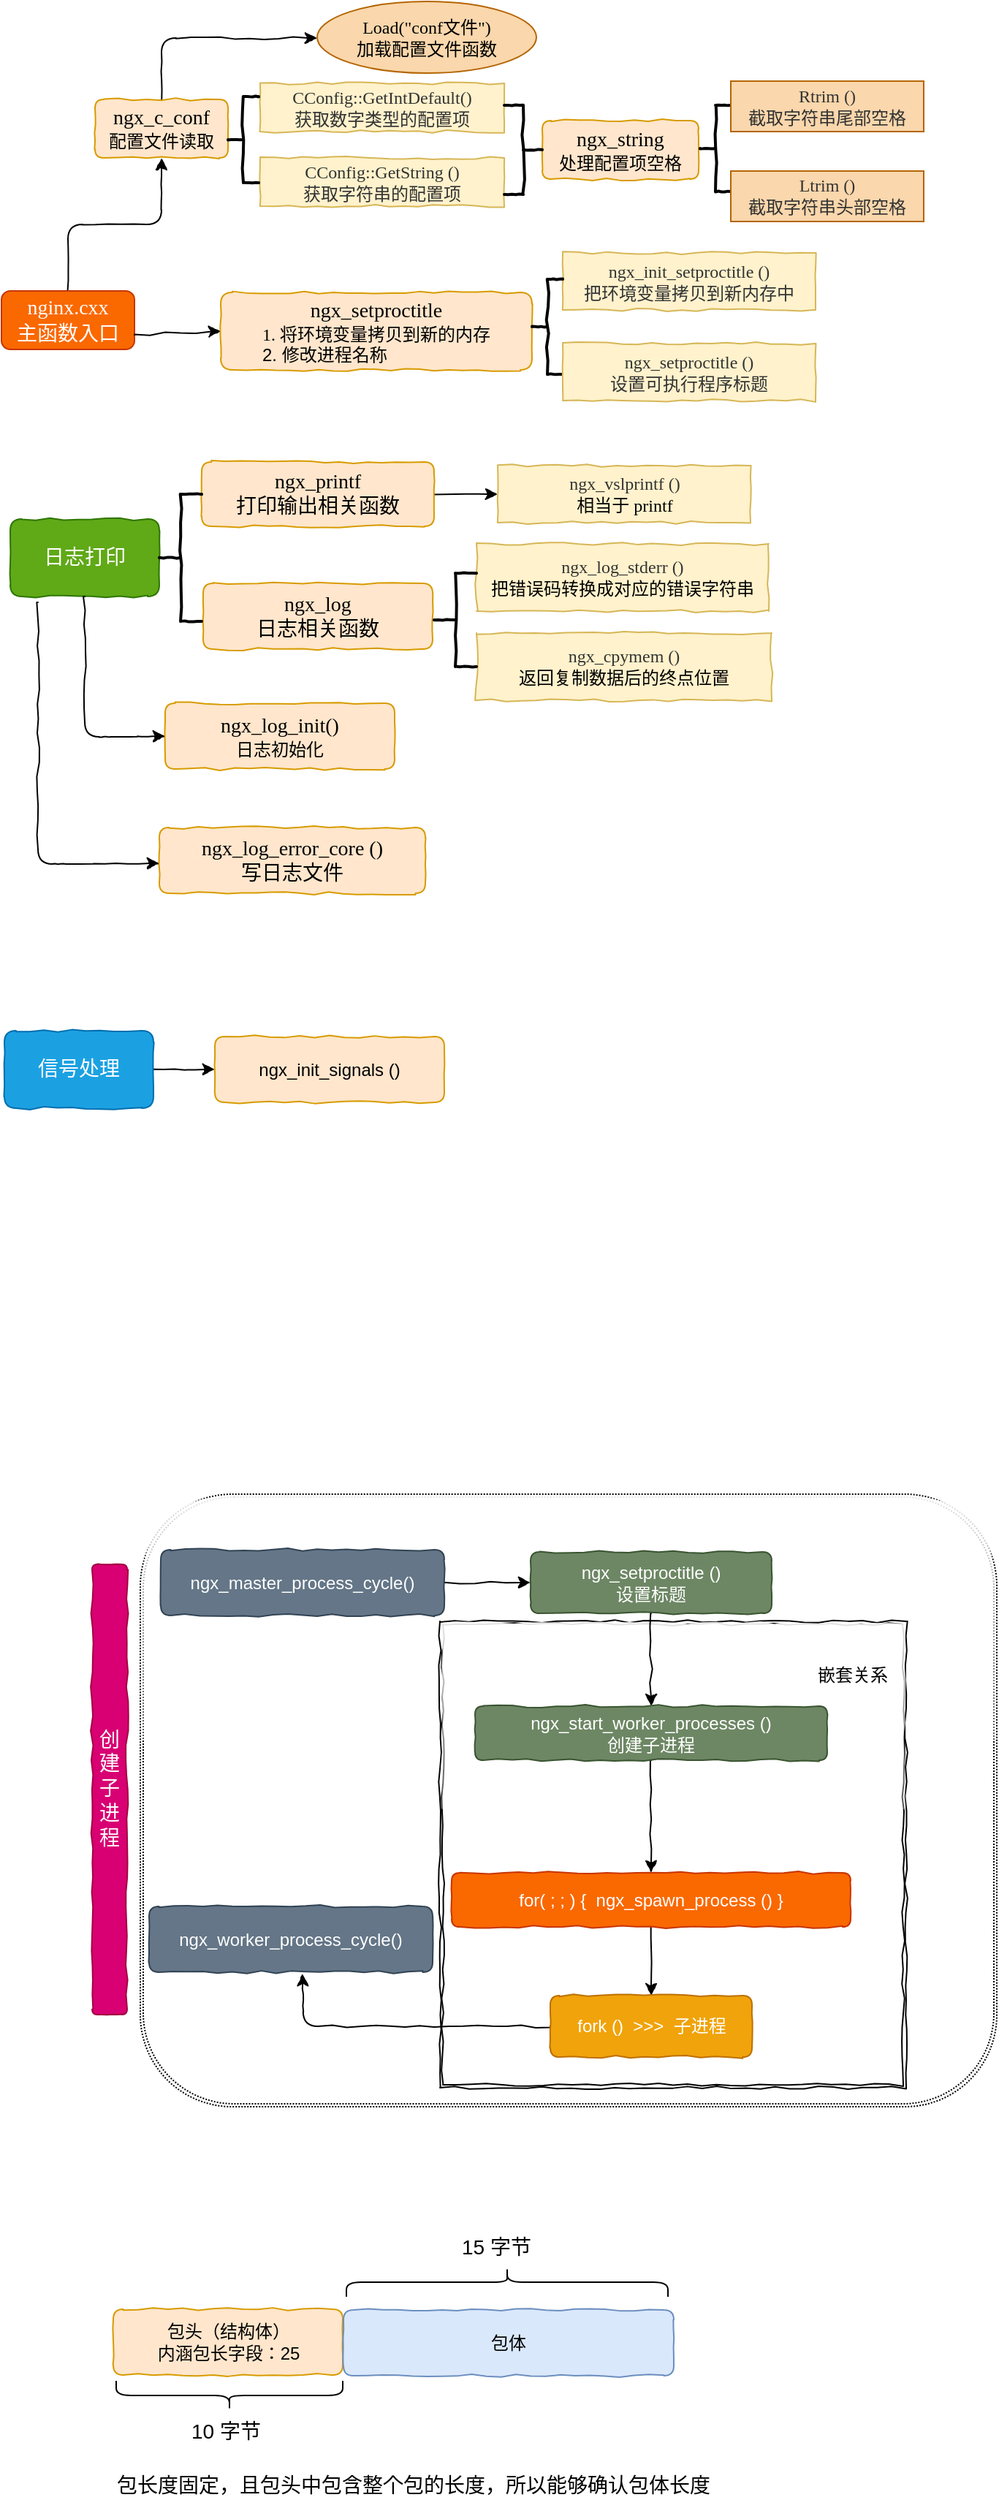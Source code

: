 <mxfile version="12.1.7" type="device" pages="2"><diagram id="8MmUR51JUlRdrf5Onww2" name="第 1 页"><mxGraphModel dx="1010" dy="588" grid="0" gridSize="10" guides="1" tooltips="1" connect="1" arrows="1" fold="1" page="0" pageScale="1" pageWidth="827" pageHeight="1169" math="0" shadow="0"><root><mxCell id="0"/><mxCell id="1" parent="0"/><mxCell id="L-kWAFICl8sphQUg-DAO-64" value="" style="shape=ext;double=1;rounded=1;whiteSpace=wrap;html=1;shadow=0;glass=1;sketch=0;dashed=1;dashPattern=1 1;" parent="1" vertex="1"><mxGeometry x="404" y="1070" width="586" height="419" as="geometry"/></mxCell><mxCell id="L-kWAFICl8sphQUg-DAO-62" value="" style="shape=ext;double=1;whiteSpace=wrap;html=1;aspect=fixed;sketch=0;glass=1;strokeWidth=1;comic=1;" parent="1" vertex="1"><mxGeometry x="609" y="1157" width="319" height="319" as="geometry"/></mxCell><mxCell id="L-kWAFICl8sphQUg-DAO-3" value="" style="edgeStyle=orthogonalEdgeStyle;rounded=1;orthogonalLoop=1;jettySize=auto;html=1;comic=1;" parent="1" source="L-kWAFICl8sphQUg-DAO-1" target="L-kWAFICl8sphQUg-DAO-2" edge="1"><mxGeometry relative="1" as="geometry"/></mxCell><mxCell id="L-kWAFICl8sphQUg-DAO-1" value="&lt;font style=&quot;font-size: 14px&quot;&gt;&lt;font face=&quot;Comic Sans MS&quot;&gt;nginx.cxx&lt;br&gt;主函数入口&lt;/font&gt;&lt;br&gt;&lt;/font&gt;" style="rounded=1;whiteSpace=wrap;html=1;fillColor=#fa6800;strokeColor=#C73500;fontColor=#ffffff;" parent="1" vertex="1"><mxGeometry x="309" y="247" width="91" height="40" as="geometry"/></mxCell><mxCell id="L-kWAFICl8sphQUg-DAO-5" value="" style="edgeStyle=orthogonalEdgeStyle;orthogonalLoop=1;jettySize=auto;html=1;comic=1;rounded=1;" parent="1" source="L-kWAFICl8sphQUg-DAO-2" target="L-kWAFICl8sphQUg-DAO-4" edge="1"><mxGeometry relative="1" as="geometry"><Array as="points"><mxPoint x="418" y="74"/></Array></mxGeometry></mxCell><mxCell id="L-kWAFICl8sphQUg-DAO-2" value="&lt;font&gt;&lt;font face=&quot;Comic Sans MS&quot;&gt;&lt;span style=&quot;font-size: 14px&quot;&gt;ngx_c_conf&lt;br&gt;&lt;/span&gt;配置文件读取&lt;/font&gt;&lt;br&gt;&lt;/font&gt;" style="rounded=1;whiteSpace=wrap;html=1;fillColor=#ffe6cc;strokeColor=#d79b00;comic=1;" parent="1" vertex="1"><mxGeometry x="373" y="116" width="91" height="40" as="geometry"/></mxCell><mxCell id="L-kWAFICl8sphQUg-DAO-4" value="&lt;font style=&quot;font-size: 12px&quot; face=&quot;Comic Sans MS&quot;&gt;Load(&quot;conf文件&quot;)&lt;br&gt;加载配置文件函数&lt;/font&gt;" style="ellipse;whiteSpace=wrap;html=1;fillColor=#fad7ac;strokeColor=#b46504;comic=1;" parent="1" vertex="1"><mxGeometry x="525" y="49" width="150" height="49" as="geometry"/></mxCell><mxCell id="L-kWAFICl8sphQUg-DAO-8" value="&lt;span style=&quot;color: rgb(51 , 51 , 51)&quot;&gt;&lt;font face=&quot;Comic Sans MS&quot;&gt;CConfig::GetIntDefault()&lt;br&gt;获取数字类型的配置项&lt;/font&gt;&lt;br&gt;&lt;/span&gt;" style="rounded=0;whiteSpace=wrap;html=1;fillColor=#fff2cc;strokeColor=#d6b656;comic=1;" parent="1" vertex="1"><mxGeometry x="486" y="105" width="167" height="33" as="geometry"/></mxCell><mxCell id="L-kWAFICl8sphQUg-DAO-10" value="&lt;span style=&quot;color: rgb(51 , 51 , 51)&quot;&gt;&lt;font face=&quot;Comic Sans MS&quot;&gt;CConfig::GetString ()&lt;br&gt;获取字符串的配置项&lt;/font&gt;&lt;br&gt;&lt;/span&gt;" style="rounded=0;whiteSpace=wrap;html=1;fillColor=#fff2cc;strokeColor=#d6b656;comic=1;" parent="1" vertex="1"><mxGeometry x="486" y="156" width="167" height="33" as="geometry"/></mxCell><mxCell id="L-kWAFICl8sphQUg-DAO-12" value="" style="strokeWidth=2;html=1;shape=mxgraph.flowchart.annotation_2;align=left;labelPosition=right;pointerEvents=1;comic=1;" parent="1" vertex="1"><mxGeometry x="464" y="114" width="21" height="59" as="geometry"/></mxCell><mxCell id="L-kWAFICl8sphQUg-DAO-15" value="&lt;font&gt;&lt;font face=&quot;Comic Sans MS&quot;&gt;&lt;span style=&quot;font-size: 14px&quot;&gt;ngx_string&lt;br&gt;&lt;/span&gt;处理配置项空格&lt;/font&gt;&lt;br&gt;&lt;/font&gt;" style="rounded=1;whiteSpace=wrap;html=1;fillColor=#ffe6cc;strokeColor=#d79b00;comic=1;" parent="1" vertex="1"><mxGeometry x="679" y="130.5" width="107" height="40" as="geometry"/></mxCell><mxCell id="L-kWAFICl8sphQUg-DAO-16" value="" style="strokeWidth=2;html=1;shape=mxgraph.flowchart.annotation_2;align=left;labelPosition=right;pointerEvents=1;rotation=-180;comic=1;" parent="1" vertex="1"><mxGeometry x="653" y="120" width="26" height="61" as="geometry"/></mxCell><mxCell id="L-kWAFICl8sphQUg-DAO-17" value="" style="strokeWidth=2;html=1;shape=mxgraph.flowchart.annotation_2;align=left;labelPosition=right;pointerEvents=1;comic=1;" parent="1" vertex="1"><mxGeometry x="787" y="120" width="21" height="59" as="geometry"/></mxCell><mxCell id="L-kWAFICl8sphQUg-DAO-19" value="&lt;font face=&quot;Comic Sans MS&quot;&gt;&lt;font color=&quot;#333333&quot;&gt;Rtrim ()&lt;/font&gt;&lt;br&gt;&lt;font color=&quot;#333333&quot;&gt;截取字符串尾部空格&lt;/font&gt;&lt;/font&gt;" style="rounded=0;whiteSpace=wrap;html=1;fillColor=#fad7ac;strokeColor=#b46504;" parent="1" vertex="1"><mxGeometry x="808" y="103.5" width="132" height="34.5" as="geometry"/></mxCell><mxCell id="L-kWAFICl8sphQUg-DAO-20" value="&lt;font face=&quot;Comic Sans MS&quot;&gt;&lt;font color=&quot;#333333&quot;&gt;Ltrim ()&lt;/font&gt;&lt;br&gt;&lt;font color=&quot;#333333&quot;&gt;截取字符串头部空格&lt;/font&gt;&lt;/font&gt;" style="rounded=0;whiteSpace=wrap;html=1;fillColor=#fad7ac;strokeColor=#b46504;" parent="1" vertex="1"><mxGeometry x="808" y="165" width="132" height="34.5" as="geometry"/></mxCell><mxCell id="L-kWAFICl8sphQUg-DAO-21" value="&lt;div&gt;&lt;span style=&quot;font-size: 14px ; font-family: &amp;#34;comic sans ms&amp;#34;&quot;&gt;ngx_setproctitle&lt;/span&gt;&lt;/div&gt;&lt;font&gt;&lt;div style=&quot;text-align: left&quot;&gt;&lt;span style=&quot;font-family: &amp;#34;comic sans ms&amp;#34;&quot;&gt;1. 将环境变量拷贝到新的内存&lt;/span&gt;&lt;/div&gt;&lt;div style=&quot;text-align: left&quot;&gt;&lt;span&gt;2. 修改进程名称&lt;/span&gt;&lt;/div&gt;&lt;/font&gt;" style="rounded=1;whiteSpace=wrap;html=1;fillColor=#ffe6cc;strokeColor=#d79b00;comic=1;" parent="1" vertex="1"><mxGeometry x="459" y="248" width="213" height="53" as="geometry"/></mxCell><mxCell id="L-kWAFICl8sphQUg-DAO-23" value="" style="endArrow=classic;html=1;comic=1;entryX=0;entryY=0.5;entryDx=0;entryDy=0;exitX=1;exitY=0.75;exitDx=0;exitDy=0;" parent="1" source="L-kWAFICl8sphQUg-DAO-1" target="L-kWAFICl8sphQUg-DAO-21" edge="1"><mxGeometry width="50" height="50" relative="1" as="geometry"><mxPoint x="407" y="261" as="sourcePoint"/><mxPoint x="451" y="204" as="targetPoint"/></mxGeometry></mxCell><mxCell id="L-kWAFICl8sphQUg-DAO-24" value="&lt;font face=&quot;Comic Sans MS&quot;&gt;&lt;font color=&quot;#333333&quot;&gt;ngx_init_setproctitle ()&lt;/font&gt;&lt;br&gt;&lt;font color=&quot;#333333&quot;&gt;把环境变量拷贝到新内存中&lt;/font&gt;&lt;br&gt;&lt;/font&gt;" style="rounded=0;whiteSpace=wrap;html=1;fillColor=#fff2cc;strokeColor=#d6b656;comic=1;" parent="1" vertex="1"><mxGeometry x="693" y="221" width="173" height="39" as="geometry"/></mxCell><mxCell id="L-kWAFICl8sphQUg-DAO-27" value="" style="strokeWidth=2;html=1;shape=mxgraph.flowchart.annotation_2;align=left;labelPosition=right;pointerEvents=1;comic=1;" parent="1" vertex="1"><mxGeometry x="672" y="239" width="21" height="65" as="geometry"/></mxCell><mxCell id="L-kWAFICl8sphQUg-DAO-28" value="&lt;font face=&quot;Comic Sans MS&quot;&gt;&lt;font color=&quot;#333333&quot;&gt;ngx_setproctitle ()&lt;/font&gt;&lt;br&gt;&lt;font color=&quot;#333333&quot;&gt;设置可执行程序标题&lt;/font&gt;&lt;br&gt;&lt;/font&gt;" style="rounded=0;whiteSpace=wrap;html=1;fillColor=#fff2cc;strokeColor=#d6b656;comic=1;" parent="1" vertex="1"><mxGeometry x="693" y="283" width="173" height="39" as="geometry"/></mxCell><mxCell id="L-kWAFICl8sphQUg-DAO-29" value="&lt;div&gt;&lt;font face=&quot;comic sans ms&quot;&gt;&lt;span style=&quot;font-size: 14px&quot;&gt;日志打印&lt;/span&gt;&lt;/font&gt;&lt;/div&gt;" style="rounded=1;whiteSpace=wrap;html=1;fillColor=#60a917;strokeColor=#2D7600;comic=1;fontColor=#ffffff;" parent="1" vertex="1"><mxGeometry x="315" y="403" width="102" height="53" as="geometry"/></mxCell><mxCell id="L-kWAFICl8sphQUg-DAO-39" value="" style="edgeStyle=orthogonalEdgeStyle;rounded=1;comic=1;orthogonalLoop=1;jettySize=auto;html=1;" parent="1" source="L-kWAFICl8sphQUg-DAO-30" target="L-kWAFICl8sphQUg-DAO-32" edge="1"><mxGeometry relative="1" as="geometry"/></mxCell><mxCell id="L-kWAFICl8sphQUg-DAO-30" value="&lt;div&gt;&lt;span style=&quot;font-size: 14px ; font-family: &amp;#34;comic sans ms&amp;#34;&quot;&gt;ngx_printf&lt;/span&gt;&lt;/div&gt;&lt;div&gt;&lt;font face=&quot;comic sans ms&quot;&gt;&lt;span style=&quot;font-size: 14px&quot;&gt;打印输出相关函数&lt;/span&gt;&lt;/font&gt;&lt;/div&gt;" style="rounded=1;whiteSpace=wrap;html=1;fillColor=#ffe6cc;strokeColor=#d79b00;comic=1;" parent="1" vertex="1"><mxGeometry x="446" y="364" width="159" height="44" as="geometry"/></mxCell><mxCell id="L-kWAFICl8sphQUg-DAO-31" value="&lt;div&gt;&lt;span style=&quot;font-size: 14px ; font-family: &amp;#34;comic sans ms&amp;#34;&quot;&gt;ngx_log&lt;/span&gt;&lt;/div&gt;&lt;div&gt;&lt;font face=&quot;comic sans ms&quot;&gt;&lt;span style=&quot;font-size: 14px&quot;&gt;日志相关函数&lt;/span&gt;&lt;/font&gt;&lt;/div&gt;" style="rounded=1;whiteSpace=wrap;html=1;fillColor=#ffe6cc;strokeColor=#d79b00;comic=1;" parent="1" vertex="1"><mxGeometry x="447" y="447" width="157" height="45" as="geometry"/></mxCell><mxCell id="L-kWAFICl8sphQUg-DAO-32" value="&lt;font face=&quot;Comic Sans MS&quot;&gt;&lt;font color=&quot;#333333&quot;&gt;ngx_vslprintf ()&lt;br&gt;&lt;/font&gt;相当于 printf&lt;br&gt;&lt;/font&gt;" style="rounded=0;whiteSpace=wrap;html=1;fillColor=#fff2cc;strokeColor=#d6b656;comic=1;" parent="1" vertex="1"><mxGeometry x="648.5" y="366.5" width="173" height="39" as="geometry"/></mxCell><mxCell id="L-kWAFICl8sphQUg-DAO-35" value="&lt;font face=&quot;Comic Sans MS&quot;&gt;&lt;font color=&quot;#333333&quot;&gt;ngx_log_stderr ()&lt;br&gt;&lt;/font&gt;把错误码转换成对应的错误字符串&lt;br&gt;&lt;/font&gt;" style="rounded=0;whiteSpace=wrap;html=1;fillColor=#fff2cc;strokeColor=#d6b656;comic=1;" parent="1" vertex="1"><mxGeometry x="634" y="420" width="200" height="46" as="geometry"/></mxCell><mxCell id="L-kWAFICl8sphQUg-DAO-36" value="&lt;font face=&quot;Comic Sans MS&quot;&gt;&lt;font color=&quot;#333333&quot;&gt;ngx_cpymem&amp;nbsp;()&lt;br&gt;&lt;/font&gt;返回复制数据后的终点位置&lt;br&gt;&lt;/font&gt;" style="rounded=0;whiteSpace=wrap;html=1;fillColor=#fff2cc;strokeColor=#d6b656;comic=1;" parent="1" vertex="1"><mxGeometry x="634" y="481" width="202" height="46" as="geometry"/></mxCell><mxCell id="L-kWAFICl8sphQUg-DAO-37" value="" style="strokeWidth=2;html=1;shape=mxgraph.flowchart.annotation_2;align=left;labelPosition=right;pointerEvents=1;comic=1;" parent="1" vertex="1"><mxGeometry x="417" y="386" width="29" height="87" as="geometry"/></mxCell><mxCell id="L-kWAFICl8sphQUg-DAO-38" value="" style="strokeWidth=2;html=1;shape=mxgraph.flowchart.annotation_2;align=left;labelPosition=right;pointerEvents=1;comic=1;" parent="1" vertex="1"><mxGeometry x="605" y="440" width="29" height="64" as="geometry"/></mxCell><mxCell id="L-kWAFICl8sphQUg-DAO-41" value="&lt;font face=&quot;comic sans ms&quot;&gt;&lt;span style=&quot;font-size: 14px&quot;&gt;ngx_log_init()&lt;br&gt;&lt;/span&gt;&lt;/font&gt;日志初始化" style="rounded=1;whiteSpace=wrap;html=1;fillColor=#ffe6cc;strokeColor=#d79b00;comic=1;" parent="1" vertex="1"><mxGeometry x="421" y="529" width="157" height="45" as="geometry"/></mxCell><mxCell id="L-kWAFICl8sphQUg-DAO-42" value="" style="edgeStyle=orthogonalEdgeStyle;rounded=1;orthogonalLoop=1;jettySize=auto;html=1;comic=1;exitX=0.5;exitY=1;exitDx=0;exitDy=0;entryX=0;entryY=0.5;entryDx=0;entryDy=0;" parent="1" source="L-kWAFICl8sphQUg-DAO-29" target="L-kWAFICl8sphQUg-DAO-41" edge="1"><mxGeometry relative="1" as="geometry"><mxPoint x="328" y="538" as="sourcePoint"/><mxPoint x="392" y="590" as="targetPoint"/><Array as="points"><mxPoint x="366" y="552"/><mxPoint x="392" y="552"/></Array></mxGeometry></mxCell><mxCell id="L-kWAFICl8sphQUg-DAO-43" value="&lt;font face=&quot;comic sans ms&quot;&gt;&lt;span style=&quot;font-size: 14px&quot;&gt;ngx_log_error_core ()&lt;br&gt;写日志文件&lt;br&gt;&lt;/span&gt;&lt;/font&gt;" style="rounded=1;whiteSpace=wrap;html=1;fillColor=#ffe6cc;strokeColor=#d79b00;comic=1;" parent="1" vertex="1"><mxGeometry x="417" y="614" width="182" height="45" as="geometry"/></mxCell><mxCell id="L-kWAFICl8sphQUg-DAO-44" value="" style="edgeStyle=orthogonalEdgeStyle;rounded=1;orthogonalLoop=1;jettySize=auto;html=1;comic=1;entryX=0;entryY=0.5;entryDx=0;entryDy=0;" parent="1" edge="1"><mxGeometry relative="1" as="geometry"><mxPoint x="334" y="460" as="sourcePoint"/><mxPoint x="417" y="638.5" as="targetPoint"/><Array as="points"><mxPoint x="362" y="639"/><mxPoint x="388" y="639"/></Array></mxGeometry></mxCell><mxCell id="L-kWAFICl8sphQUg-DAO-48" value="" style="edgeStyle=orthogonalEdgeStyle;rounded=1;comic=1;orthogonalLoop=1;jettySize=auto;html=1;" parent="1" source="L-kWAFICl8sphQUg-DAO-45" target="L-kWAFICl8sphQUg-DAO-47" edge="1"><mxGeometry relative="1" as="geometry"/></mxCell><mxCell id="L-kWAFICl8sphQUg-DAO-45" value="&lt;div&gt;&lt;font face=&quot;comic sans ms&quot;&gt;&lt;span style=&quot;font-size: 14px&quot;&gt;信号处理&lt;/span&gt;&lt;/font&gt;&lt;/div&gt;" style="rounded=1;whiteSpace=wrap;html=1;fillColor=#1ba1e2;strokeColor=#006EAF;comic=1;fontColor=#ffffff;" parent="1" vertex="1"><mxGeometry x="311" y="753" width="102" height="53" as="geometry"/></mxCell><mxCell id="L-kWAFICl8sphQUg-DAO-47" value="&lt;span style=&quot;text-align: left&quot;&gt;ngx_init_signals ()&lt;/span&gt;" style="rounded=1;whiteSpace=wrap;html=1;fillColor=#ffe6cc;strokeColor=#d79b00;comic=1;" parent="1" vertex="1"><mxGeometry x="455" y="757" width="157" height="45" as="geometry"/></mxCell><mxCell id="L-kWAFICl8sphQUg-DAO-49" value="&lt;div&gt;&lt;font face=&quot;comic sans ms&quot;&gt;&lt;span style=&quot;font-size: 14px&quot;&gt;创建子进程&lt;/span&gt;&lt;/font&gt;&lt;/div&gt;" style="rounded=1;whiteSpace=wrap;html=1;fillColor=#d80073;strokeColor=#A50040;comic=1;fontColor=#ffffff;" parent="1" vertex="1"><mxGeometry x="371" y="1118" width="24" height="308" as="geometry"/></mxCell><mxCell id="L-kWAFICl8sphQUg-DAO-59" value="" style="edgeStyle=orthogonalEdgeStyle;rounded=1;comic=1;orthogonalLoop=1;jettySize=auto;html=1;" parent="1" source="L-kWAFICl8sphQUg-DAO-50" target="L-kWAFICl8sphQUg-DAO-53" edge="1"><mxGeometry relative="1" as="geometry"/></mxCell><mxCell id="L-kWAFICl8sphQUg-DAO-50" value="&lt;div&gt;ngx_setproctitle ()&lt;/div&gt;&lt;div&gt;&lt;span&gt;设置标题&lt;/span&gt;&lt;/div&gt;" style="rounded=1;whiteSpace=wrap;html=1;fillColor=#6d8764;strokeColor=#3A5431;comic=1;fontColor=#ffffff;align=center;" parent="1" vertex="1"><mxGeometry x="671" y="1109.5" width="165" height="42" as="geometry"/></mxCell><mxCell id="L-kWAFICl8sphQUg-DAO-58" value="" style="edgeStyle=orthogonalEdgeStyle;rounded=1;comic=1;orthogonalLoop=1;jettySize=auto;html=1;" parent="1" source="L-kWAFICl8sphQUg-DAO-51" target="L-kWAFICl8sphQUg-DAO-50" edge="1"><mxGeometry relative="1" as="geometry"/></mxCell><mxCell id="L-kWAFICl8sphQUg-DAO-51" value="&lt;div style=&quot;text-align: left&quot;&gt;&lt;span&gt;ngx_master_process_cycle()&lt;/span&gt;&lt;/div&gt;" style="rounded=1;whiteSpace=wrap;html=1;fillColor=#647687;strokeColor=#314354;comic=1;fontColor=#ffffff;" parent="1" vertex="1"><mxGeometry x="418" y="1108" width="194" height="45" as="geometry"/></mxCell><mxCell id="L-kWAFICl8sphQUg-DAO-55" value="" style="edgeStyle=orthogonalEdgeStyle;rounded=1;comic=1;orthogonalLoop=1;jettySize=auto;html=1;" parent="1" source="L-kWAFICl8sphQUg-DAO-53" target="L-kWAFICl8sphQUg-DAO-54" edge="1"><mxGeometry relative="1" as="geometry"/></mxCell><mxCell id="L-kWAFICl8sphQUg-DAO-53" value="&lt;span style=&quot;text-align: left&quot;&gt;ngx_start_worker_processes ()&lt;br&gt;创建子进程&lt;br&gt;&lt;/span&gt;" style="rounded=1;whiteSpace=wrap;html=1;fillColor=#6d8764;strokeColor=#3A5431;comic=1;fontColor=#ffffff;align=center;" parent="1" vertex="1"><mxGeometry x="633" y="1215" width="241" height="37" as="geometry"/></mxCell><mxCell id="L-kWAFICl8sphQUg-DAO-57" value="" style="edgeStyle=orthogonalEdgeStyle;rounded=1;comic=1;orthogonalLoop=1;jettySize=auto;html=1;" parent="1" source="L-kWAFICl8sphQUg-DAO-54" target="L-kWAFICl8sphQUg-DAO-56" edge="1"><mxGeometry relative="1" as="geometry"/></mxCell><mxCell id="L-kWAFICl8sphQUg-DAO-54" value="&lt;span style=&quot;text-align: left&quot;&gt;for( ; ; ) {&amp;nbsp; ngx_spawn_process () }&lt;br&gt;&lt;/span&gt;" style="rounded=1;whiteSpace=wrap;html=1;fillColor=#fa6800;strokeColor=#C73500;comic=1;fontColor=#ffffff;align=center;" parent="1" vertex="1"><mxGeometry x="617" y="1329" width="273" height="37" as="geometry"/></mxCell><mxCell id="L-kWAFICl8sphQUg-DAO-61" value="" style="edgeStyle=orthogonalEdgeStyle;rounded=1;comic=1;orthogonalLoop=1;jettySize=auto;html=1;" parent="1" source="L-kWAFICl8sphQUg-DAO-56" edge="1"><mxGeometry relative="1" as="geometry"><mxPoint x="515" y="1398" as="targetPoint"/></mxGeometry></mxCell><mxCell id="L-kWAFICl8sphQUg-DAO-56" value="&lt;span style=&quot;text-align: left&quot;&gt;fork ()&amp;nbsp; &amp;gt;&amp;gt;&amp;gt;&amp;nbsp; 子进程&lt;br&gt;&lt;/span&gt;" style="rounded=1;whiteSpace=wrap;html=1;fillColor=#f0a30a;strokeColor=#BD7000;comic=1;fontColor=#ffffff;align=center;" parent="1" vertex="1"><mxGeometry x="684.5" y="1413" width="138" height="42" as="geometry"/></mxCell><mxCell id="L-kWAFICl8sphQUg-DAO-63" value="嵌套关系" style="text;html=1;align=center;verticalAlign=middle;resizable=0;points=[];autosize=1;" parent="1" vertex="1"><mxGeometry x="862" y="1185" width="58" height="18" as="geometry"/></mxCell><mxCell id="L-kWAFICl8sphQUg-DAO-65" value="&lt;div style=&quot;text-align: left&quot;&gt;&lt;span&gt;ngx_worker_process_cycle()&lt;/span&gt;&lt;/div&gt;" style="rounded=1;whiteSpace=wrap;html=1;fillColor=#647687;strokeColor=#314354;comic=1;fontColor=#ffffff;" parent="1" vertex="1"><mxGeometry x="410" y="1352" width="194" height="45" as="geometry"/></mxCell><mxCell id="VTpReHAVaKfLqHS_anio-2" value="&lt;span style=&quot;text-align: left&quot;&gt;包头（结构体）&lt;br&gt;内涵包长字段：25&lt;br&gt;&lt;/span&gt;" style="rounded=1;whiteSpace=wrap;html=1;fillColor=#ffe6cc;strokeColor=#d79b00;comic=1;" vertex="1" parent="1"><mxGeometry x="385.5" y="1627.5" width="157" height="45" as="geometry"/></mxCell><mxCell id="VTpReHAVaKfLqHS_anio-3" value="&lt;span style=&quot;text-align: left&quot;&gt;包体&lt;br&gt;&lt;/span&gt;" style="rounded=1;whiteSpace=wrap;html=1;fillColor=#dae8fc;strokeColor=#6c8ebf;comic=1;" vertex="1" parent="1"><mxGeometry x="543" y="1628" width="226" height="45" as="geometry"/></mxCell><mxCell id="VTpReHAVaKfLqHS_anio-4" value="" style="shape=curlyBracket;whiteSpace=wrap;html=1;rounded=1;rotation=90;" vertex="1" parent="1"><mxGeometry x="645" y="1499" width="20" height="220" as="geometry"/></mxCell><mxCell id="VTpReHAVaKfLqHS_anio-5" value="&lt;font style=&quot;font-size: 14px&quot;&gt;15 字节&lt;/font&gt;" style="text;html=1;resizable=0;points=[];autosize=1;align=left;verticalAlign=top;spacingTop=-4;" vertex="1" parent="1"><mxGeometry x="622" y="1574" width="57" height="14" as="geometry"/></mxCell><mxCell id="VTpReHAVaKfLqHS_anio-6" value="" style="shape=curlyBracket;whiteSpace=wrap;html=1;rounded=1;rotation=-90;" vertex="1" parent="1"><mxGeometry x="455" y="1609" width="20" height="155" as="geometry"/></mxCell><mxCell id="VTpReHAVaKfLqHS_anio-7" value="&lt;font style=&quot;font-size: 14px&quot;&gt;10 字节&lt;/font&gt;" style="text;html=1;resizable=0;points=[];autosize=1;align=left;verticalAlign=top;spacingTop=-4;" vertex="1" parent="1"><mxGeometry x="436.5" y="1699.5" width="57" height="14" as="geometry"/></mxCell><mxCell id="VTpReHAVaKfLqHS_anio-8" value="&lt;font style=&quot;font-size: 14px&quot;&gt;包长度固定，且包头中包含整个包的长度，所以能够确认包体长度&lt;/font&gt;" style="text;html=1;resizable=0;points=[];autosize=1;align=left;verticalAlign=top;spacingTop=-4;" vertex="1" parent="1"><mxGeometry x="385.5" y="1737" width="416" height="14" as="geometry"/></mxCell></root></mxGraphModel></diagram><diagram id="vmgtOy0faXdrjzTuy6Io" name="Page-2"><mxGraphModel dx="842" dy="490" grid="0" gridSize="10" guides="1" tooltips="1" connect="1" arrows="1" fold="1" page="0" pageScale="1" pageWidth="827" pageHeight="1169" math="0" shadow="0"><root><mxCell id="sW_xohmKMzDt_tJod5Em-0"/><mxCell id="sW_xohmKMzDt_tJod5Em-1" parent="sW_xohmKMzDt_tJod5Em-0"/><mxCell id="sW_xohmKMzDt_tJod5Em-2" value="&lt;font style=&quot;font-size: 18px&quot; face=&quot;Comic Sans MS&quot;&gt;rbr&lt;/font&gt;" style="rounded=0;whiteSpace=wrap;html=1;fillColor=#f5f5f5;strokeColor=#666666;fontColor=#333333;" vertex="1" parent="sW_xohmKMzDt_tJod5Em-1"><mxGeometry x="368" y="181" width="119" height="38" as="geometry"/></mxCell><mxCell id="sW_xohmKMzDt_tJod5Em-5" value="&lt;font style=&quot;font-size: 18px&quot; face=&quot;Comic Sans MS&quot;&gt;rdlist&lt;br&gt;&lt;/font&gt;" style="rounded=0;whiteSpace=wrap;html=1;fillColor=#fff2cc;strokeColor=#d6b656;" vertex="1" parent="sW_xohmKMzDt_tJod5Em-1"><mxGeometry x="368" y="219" width="119" height="38" as="geometry"/></mxCell><mxCell id="sW_xohmKMzDt_tJod5Em-6" value="&lt;font face=&quot;Comic Sans MS&quot;&gt;&lt;span style=&quot;font-size: 18px&quot;&gt;&lt;b&gt;......&lt;/b&gt;&lt;/span&gt;&lt;/font&gt;" style="rounded=0;whiteSpace=wrap;html=1;fillColor=#d5e8d4;strokeColor=#82b366;" vertex="1" parent="sW_xohmKMzDt_tJod5Em-1"><mxGeometry x="368" y="257" width="119" height="38" as="geometry"/></mxCell><mxCell id="sW_xohmKMzDt_tJod5Em-7" value="&lt;font style=&quot;font-size: 18px&quot; face=&quot;Comic Sans MS&quot;&gt;eventpoll *ep&lt;/font&gt;" style="text;html=1;resizable=0;points=[];autosize=1;align=left;verticalAlign=top;spacingTop=-4;" vertex="1" parent="sW_xohmKMzDt_tJod5Em-1"><mxGeometry x="184" y="159.5" width="120" height="16" as="geometry"/></mxCell><mxCell id="sW_xohmKMzDt_tJod5Em-8" value="" style="endArrow=classic;html=1;entryX=0;entryY=0.25;entryDx=0;entryDy=0;" edge="1" parent="sW_xohmKMzDt_tJod5Em-1" target="sW_xohmKMzDt_tJod5Em-2"><mxGeometry width="50" height="50" relative="1" as="geometry"><mxPoint x="302" y="175" as="sourcePoint"/><mxPoint x="311" y="124.5" as="targetPoint"/></mxGeometry></mxCell><mxCell id="sW_xohmKMzDt_tJod5Em-9" value="" style="ellipse;whiteSpace=wrap;html=1;aspect=fixed;fillColor=#000000;" vertex="1" parent="sW_xohmKMzDt_tJod5Em-1"><mxGeometry x="235" y="262" width="28" height="28" as="geometry"/></mxCell><mxCell id="sW_xohmKMzDt_tJod5Em-14" value="" style="ellipse;whiteSpace=wrap;html=1;aspect=fixed;fillColor=#000000;" vertex="1" parent="sW_xohmKMzDt_tJod5Em-1"><mxGeometry x="141.5" y="400" width="28" height="28" as="geometry"/></mxCell><mxCell id="sW_xohmKMzDt_tJod5Em-15" value="" style="ellipse;whiteSpace=wrap;html=1;aspect=fixed;fillColor=#000000;" vertex="1" parent="sW_xohmKMzDt_tJod5Em-1"><mxGeometry x="216" y="400" width="28" height="28" as="geometry"/></mxCell><mxCell id="sW_xohmKMzDt_tJod5Em-18" value="" style="ellipse;whiteSpace=wrap;html=1;aspect=fixed;fillColor=#e51400;strokeColor=#B20000;fontColor=#ffffff;" vertex="1" parent="sW_xohmKMzDt_tJod5Em-1"><mxGeometry x="184" y="336.5" width="28" height="28" as="geometry"/></mxCell><mxCell id="sW_xohmKMzDt_tJod5Em-23" value="" style="endArrow=classic;html=1;exitX=0.5;exitY=1;exitDx=0;exitDy=0;entryX=1;entryY=0;entryDx=0;entryDy=0;" edge="1" parent="sW_xohmKMzDt_tJod5Em-1" source="sW_xohmKMzDt_tJod5Em-9" target="sW_xohmKMzDt_tJod5Em-18"><mxGeometry width="50" height="50" relative="1" as="geometry"><mxPoint x="241" y="340" as="sourcePoint"/><mxPoint x="291" y="290" as="targetPoint"/></mxGeometry></mxCell><mxCell id="sW_xohmKMzDt_tJod5Em-25" value="" style="endArrow=classic;html=1;exitX=0.5;exitY=1;exitDx=0;exitDy=0;entryX=0;entryY=0;entryDx=0;entryDy=0;" edge="1" parent="sW_xohmKMzDt_tJod5Em-1" source="sW_xohmKMzDt_tJod5Em-9"><mxGeometry width="50" height="50" relative="1" as="geometry"><mxPoint x="249" y="293" as="sourcePoint"/><mxPoint x="287.601" y="340.601" as="targetPoint"/></mxGeometry></mxCell><mxCell id="sW_xohmKMzDt_tJod5Em-28" value="" style="endArrow=classic;html=1;entryX=1;entryY=0;entryDx=0;entryDy=0;" edge="1" parent="sW_xohmKMzDt_tJod5Em-1" target="sW_xohmKMzDt_tJod5Em-14"><mxGeometry width="50" height="50" relative="1" as="geometry"><mxPoint x="188" y="360" as="sourcePoint"/><mxPoint x="151.899" y="414.101" as="targetPoint"/></mxGeometry></mxCell><mxCell id="sW_xohmKMzDt_tJod5Em-29" value="" style="endArrow=classic;html=1;exitX=1;exitY=1;exitDx=0;exitDy=0;" edge="1" parent="sW_xohmKMzDt_tJod5Em-1" source="sW_xohmKMzDt_tJod5Em-18" target="sW_xohmKMzDt_tJod5Em-15"><mxGeometry width="50" height="50" relative="1" as="geometry"><mxPoint x="203.0" y="373.5" as="sourcePoint"/><mxPoint x="173.399" y="414.101" as="targetPoint"/></mxGeometry></mxCell><mxCell id="sW_xohmKMzDt_tJod5Em-35" value="" style="ellipse;whiteSpace=wrap;html=1;aspect=fixed;fillColor=#000000;" vertex="1" parent="sW_xohmKMzDt_tJod5Em-1"><mxGeometry x="255" y="400" width="28" height="28" as="geometry"/></mxCell><mxCell id="sW_xohmKMzDt_tJod5Em-36" value="" style="ellipse;whiteSpace=wrap;html=1;aspect=fixed;fillColor=#000000;" vertex="1" parent="sW_xohmKMzDt_tJod5Em-1"><mxGeometry x="325" y="400" width="28" height="28" as="geometry"/></mxCell><mxCell id="sW_xohmKMzDt_tJod5Em-37" value="" style="ellipse;whiteSpace=wrap;html=1;aspect=fixed;fillColor=#e51400;strokeColor=#B20000;fontColor=#ffffff;" vertex="1" parent="sW_xohmKMzDt_tJod5Em-1"><mxGeometry x="283" y="336.5" width="28" height="28" as="geometry"/></mxCell><mxCell id="sW_xohmKMzDt_tJod5Em-38" value="" style="endArrow=classic;html=1;entryX=0.5;entryY=0;entryDx=0;entryDy=0;exitX=0;exitY=1;exitDx=0;exitDy=0;" edge="1" parent="sW_xohmKMzDt_tJod5Em-1" target="sW_xohmKMzDt_tJod5Em-35" source="sW_xohmKMzDt_tJod5Em-37"><mxGeometry width="50" height="50" relative="1" as="geometry"><mxPoint x="297" y="363" as="sourcePoint"/><mxPoint x="250.899" y="414.101" as="targetPoint"/></mxGeometry></mxCell><mxCell id="sW_xohmKMzDt_tJod5Em-39" value="" style="endArrow=classic;html=1;exitX=1;exitY=1;exitDx=0;exitDy=0;" edge="1" parent="sW_xohmKMzDt_tJod5Em-1" source="sW_xohmKMzDt_tJod5Em-37" target="sW_xohmKMzDt_tJod5Em-36"><mxGeometry width="50" height="50" relative="1" as="geometry"><mxPoint x="307" y="360" as="sourcePoint"/><mxPoint x="272.399" y="414.101" as="targetPoint"/></mxGeometry></mxCell><mxCell id="sW_xohmKMzDt_tJod5Em-40" value="" style="endArrow=classic;html=1;entryX=1;entryY=0;entryDx=0;entryDy=0;exitX=0;exitY=0.5;exitDx=0;exitDy=0;" edge="1" parent="sW_xohmKMzDt_tJod5Em-1" source="sW_xohmKMzDt_tJod5Em-2" target="sW_xohmKMzDt_tJod5Em-9"><mxGeometry width="50" height="50" relative="1" as="geometry"><mxPoint x="271" y="219" as="sourcePoint"/><mxPoint x="337" y="234.5" as="targetPoint"/></mxGeometry></mxCell><mxCell id="sW_xohmKMzDt_tJod5Em-41" value="&lt;font face=&quot;Comic Sans MS&quot;&gt;&lt;span style=&quot;font-size: 18px&quot;&gt;红黑树&lt;/span&gt;&lt;/font&gt;" style="text;html=1;resizable=0;points=[];autosize=1;align=left;verticalAlign=top;spacingTop=-4;" vertex="1" parent="sW_xohmKMzDt_tJod5Em-1"><mxGeometry x="161.5" y="241" width="64" height="16" as="geometry"/></mxCell><mxCell id="sW_xohmKMzDt_tJod5Em-42" value="" style="shape=process;whiteSpace=wrap;html=1;backgroundOutline=1;fillColor=#dae8fc;strokeColor=#6c8ebf;" vertex="1" parent="sW_xohmKMzDt_tJod5Em-1"><mxGeometry x="531" y="206" width="46" height="18" as="geometry"/></mxCell><mxCell id="sW_xohmKMzDt_tJod5Em-44" value="" style="endArrow=classic;startArrow=classic;html=1;" edge="1" parent="sW_xohmKMzDt_tJod5Em-1"><mxGeometry width="50" height="50" relative="1" as="geometry"><mxPoint x="577" y="214.5" as="sourcePoint"/><mxPoint x="609" y="215" as="targetPoint"/></mxGeometry></mxCell><mxCell id="sW_xohmKMzDt_tJod5Em-45" value="" style="shape=process;whiteSpace=wrap;html=1;backgroundOutline=1;fillColor=#dae8fc;strokeColor=#6c8ebf;" vertex="1" parent="sW_xohmKMzDt_tJod5Em-1"><mxGeometry x="608" y="206" width="46" height="18" as="geometry"/></mxCell><mxCell id="sW_xohmKMzDt_tJod5Em-46" value="" style="shape=process;whiteSpace=wrap;html=1;backgroundOutline=1;fillColor=#dae8fc;strokeColor=#6c8ebf;" vertex="1" parent="sW_xohmKMzDt_tJod5Em-1"><mxGeometry x="687" y="206" width="46" height="18" as="geometry"/></mxCell><mxCell id="sW_xohmKMzDt_tJod5Em-47" value="" style="endArrow=classic;startArrow=classic;html=1;" edge="1" parent="sW_xohmKMzDt_tJod5Em-1"><mxGeometry width="50" height="50" relative="1" as="geometry"><mxPoint x="733" y="214.5" as="sourcePoint"/><mxPoint x="765" y="215" as="targetPoint"/></mxGeometry></mxCell><mxCell id="sW_xohmKMzDt_tJod5Em-48" value="" style="shape=process;whiteSpace=wrap;html=1;backgroundOutline=1;fillColor=#dae8fc;strokeColor=#6c8ebf;" vertex="1" parent="sW_xohmKMzDt_tJod5Em-1"><mxGeometry x="764" y="206" width="46" height="18" as="geometry"/></mxCell><mxCell id="sW_xohmKMzDt_tJod5Em-49" value="" style="endArrow=classic;startArrow=classic;html=1;" edge="1" parent="sW_xohmKMzDt_tJod5Em-1"><mxGeometry width="50" height="50" relative="1" as="geometry"><mxPoint x="655" y="215" as="sourcePoint"/><mxPoint x="687" y="215.5" as="targetPoint"/></mxGeometry></mxCell><mxCell id="sW_xohmKMzDt_tJod5Em-50" value="&lt;font face=&quot;Comic Sans MS&quot;&gt;&lt;span style=&quot;font-size: 18px&quot;&gt;双向链表&lt;/span&gt;&lt;/font&gt;" style="text;html=1;resizable=0;points=[];autosize=1;align=left;verticalAlign=top;spacingTop=-4;" vertex="1" parent="sW_xohmKMzDt_tJod5Em-1"><mxGeometry x="635.5" y="167.5" width="82" height="16" as="geometry"/></mxCell><mxCell id="sW_xohmKMzDt_tJod5Em-51" value="" style="endArrow=classic;html=1;entryX=0;entryY=0.75;entryDx=0;entryDy=0;exitX=1;exitY=0.5;exitDx=0;exitDy=0;" edge="1" parent="sW_xohmKMzDt_tJod5Em-1" source="sW_xohmKMzDt_tJod5Em-5" target="sW_xohmKMzDt_tJod5Em-42"><mxGeometry width="50" height="50" relative="1" as="geometry"><mxPoint x="378" y="210.0" as="sourcePoint"/><mxPoint x="268.899" y="276.101" as="targetPoint"/></mxGeometry></mxCell><mxCell id="sW_xohmKMzDt_tJod5Em-52" value="&lt;font style=&quot;font-size: 18px&quot; face=&quot;Comic Sans MS&quot;&gt;rbr&lt;/font&gt;" style="rounded=0;whiteSpace=wrap;html=1;fillColor=#f5f5f5;strokeColor=#666666;fontColor=#333333;comic=1;" vertex="1" parent="sW_xohmKMzDt_tJod5Em-1"><mxGeometry x="347.5" y="563" width="119" height="38" as="geometry"/></mxCell><mxCell id="sW_xohmKMzDt_tJod5Em-53" value="&lt;font style=&quot;font-size: 18px&quot; face=&quot;Comic Sans MS&quot;&gt;rdlink&lt;br&gt;&lt;/font&gt;" style="rounded=0;whiteSpace=wrap;html=1;fillColor=#fff2cc;strokeColor=#d6b656;comic=1;" vertex="1" parent="sW_xohmKMzDt_tJod5Em-1"><mxGeometry x="347.5" y="601" width="119" height="38" as="geometry"/></mxCell><mxCell id="sW_xohmKMzDt_tJod5Em-54" value="&lt;font face=&quot;Comic Sans MS&quot;&gt;&lt;span style=&quot;font-size: 18px&quot;&gt;rdy=0&lt;/span&gt;&lt;/font&gt;" style="rounded=0;whiteSpace=wrap;html=1;fillColor=#d5e8d4;strokeColor=#82b366;comic=1;" vertex="1" parent="sW_xohmKMzDt_tJod5Em-1"><mxGeometry x="347.5" y="639" width="119" height="38" as="geometry"/></mxCell><mxCell id="sW_xohmKMzDt_tJod5Em-55" value="&lt;font face=&quot;Comic Sans MS&quot;&gt;&lt;span style=&quot;font-size: 18px&quot;&gt;sockfd&lt;/span&gt;&lt;/font&gt;" style="rounded=0;whiteSpace=wrap;html=1;comic=1;" vertex="1" parent="sW_xohmKMzDt_tJod5Em-1"><mxGeometry x="347.5" y="677" width="119" height="38" as="geometry"/></mxCell><mxCell id="sW_xohmKMzDt_tJod5Em-56" value="&lt;font face=&quot;Comic Sans MS&quot;&gt;&lt;span style=&quot;font-size: 18px&quot;&gt;event&lt;/span&gt;&lt;/font&gt;" style="rounded=0;whiteSpace=wrap;html=1;fillColor=#e1d5e7;strokeColor=#9673a6;comic=1;" vertex="1" parent="sW_xohmKMzDt_tJod5Em-1"><mxGeometry x="347.5" y="715" width="119" height="38" as="geometry"/></mxCell><mxCell id="sW_xohmKMzDt_tJod5Em-57" value="&lt;font style=&quot;font-size: 18px&quot; face=&quot;Comic Sans MS&quot;&gt;rbr&lt;/font&gt;" style="rounded=0;whiteSpace=wrap;html=1;fillColor=#f5f5f5;strokeColor=#666666;fontColor=#333333;comic=1;" vertex="1" parent="sW_xohmKMzDt_tJod5Em-1"><mxGeometry x="116" y="639" width="119" height="38" as="geometry"/></mxCell><mxCell id="sW_xohmKMzDt_tJod5Em-58" value="&lt;font style=&quot;font-size: 18px&quot; face=&quot;Comic Sans MS&quot;&gt;rdlink&lt;br&gt;&lt;/font&gt;" style="rounded=0;whiteSpace=wrap;html=1;fillColor=#fff2cc;strokeColor=#d6b656;comic=1;" vertex="1" parent="sW_xohmKMzDt_tJod5Em-1"><mxGeometry x="116" y="677" width="119" height="38" as="geometry"/></mxCell><mxCell id="sW_xohmKMzDt_tJod5Em-59" value="&lt;font face=&quot;Comic Sans MS&quot;&gt;&lt;span style=&quot;font-size: 18px&quot;&gt;rdy=0&lt;/span&gt;&lt;/font&gt;" style="rounded=0;whiteSpace=wrap;html=1;fillColor=#d5e8d4;strokeColor=#82b366;comic=1;" vertex="1" parent="sW_xohmKMzDt_tJod5Em-1"><mxGeometry x="116" y="715" width="119" height="38" as="geometry"/></mxCell><mxCell id="sW_xohmKMzDt_tJod5Em-60" value="&lt;font face=&quot;Comic Sans MS&quot;&gt;&lt;span style=&quot;font-size: 18px&quot;&gt;sockfd&lt;/span&gt;&lt;/font&gt;" style="rounded=0;whiteSpace=wrap;html=1;comic=1;" vertex="1" parent="sW_xohmKMzDt_tJod5Em-1"><mxGeometry x="116" y="753" width="119" height="38" as="geometry"/></mxCell><mxCell id="sW_xohmKMzDt_tJod5Em-61" value="&lt;font face=&quot;Comic Sans MS&quot;&gt;&lt;span style=&quot;font-size: 18px&quot;&gt;event&lt;/span&gt;&lt;/font&gt;" style="rounded=0;whiteSpace=wrap;html=1;fillColor=#e1d5e7;strokeColor=#9673a6;comic=1;" vertex="1" parent="sW_xohmKMzDt_tJod5Em-1"><mxGeometry x="116" y="791" width="119" height="38" as="geometry"/></mxCell><mxCell id="sW_xohmKMzDt_tJod5Em-62" value="&lt;font style=&quot;font-size: 18px&quot; face=&quot;Comic Sans MS&quot;&gt;rbr&lt;/font&gt;" style="rounded=0;whiteSpace=wrap;html=1;fillColor=#f5f5f5;strokeColor=#666666;fontColor=#333333;comic=1;" vertex="1" parent="sW_xohmKMzDt_tJod5Em-1"><mxGeometry x="582" y="639" width="119" height="38" as="geometry"/></mxCell><mxCell id="sW_xohmKMzDt_tJod5Em-63" value="&lt;font style=&quot;font-size: 18px&quot; face=&quot;Comic Sans MS&quot;&gt;rdlink&lt;br&gt;&lt;/font&gt;" style="rounded=0;whiteSpace=wrap;html=1;fillColor=#fff2cc;strokeColor=#d6b656;comic=1;" vertex="1" parent="sW_xohmKMzDt_tJod5Em-1"><mxGeometry x="582" y="677" width="119" height="38" as="geometry"/></mxCell><mxCell id="sW_xohmKMzDt_tJod5Em-64" value="&lt;font face=&quot;Comic Sans MS&quot;&gt;&lt;span style=&quot;font-size: 18px&quot;&gt;rdy=0&lt;/span&gt;&lt;/font&gt;" style="rounded=0;whiteSpace=wrap;html=1;fillColor=#d5e8d4;strokeColor=#82b366;comic=1;" vertex="1" parent="sW_xohmKMzDt_tJod5Em-1"><mxGeometry x="582" y="715" width="119" height="38" as="geometry"/></mxCell><mxCell id="sW_xohmKMzDt_tJod5Em-65" value="&lt;font face=&quot;Comic Sans MS&quot;&gt;&lt;span style=&quot;font-size: 18px&quot;&gt;sockfd&lt;/span&gt;&lt;/font&gt;" style="rounded=0;whiteSpace=wrap;html=1;comic=1;" vertex="1" parent="sW_xohmKMzDt_tJod5Em-1"><mxGeometry x="582" y="753" width="119" height="38" as="geometry"/></mxCell><mxCell id="sW_xohmKMzDt_tJod5Em-66" value="&lt;font face=&quot;Comic Sans MS&quot;&gt;&lt;span style=&quot;font-size: 18px&quot;&gt;event&lt;/span&gt;&lt;/font&gt;" style="rounded=0;whiteSpace=wrap;html=1;fillColor=#e1d5e7;strokeColor=#9673a6;comic=1;" vertex="1" parent="sW_xohmKMzDt_tJod5Em-1"><mxGeometry x="582" y="791" width="119" height="38" as="geometry"/></mxCell><mxCell id="sW_xohmKMzDt_tJod5Em-70" value="" style="endArrow=classic;html=1;exitX=0;exitY=0.5;exitDx=0;exitDy=0;entryX=0.013;entryY=0.075;entryDx=0;entryDy=0;entryPerimeter=0;strokeColor=#000000;curved=1;dashed=1;" edge="1" parent="sW_xohmKMzDt_tJod5Em-1" source="sW_xohmKMzDt_tJod5Em-57" target="sW_xohmKMzDt_tJod5Em-52"><mxGeometry width="50" height="50" relative="1" as="geometry"><mxPoint x="91" y="639" as="sourcePoint"/><mxPoint x="141" y="589" as="targetPoint"/><Array as="points"><mxPoint x="-2" y="566"/></Array></mxGeometry></mxCell><mxCell id="sW_xohmKMzDt_tJod5Em-71" value="" style="endArrow=classic;html=1;exitX=1;exitY=0.75;exitDx=0;exitDy=0;entryX=1.004;entryY=0.026;entryDx=0;entryDy=0;entryPerimeter=0;strokeColor=#000000;curved=1;dashed=1;" edge="1" parent="sW_xohmKMzDt_tJod5Em-1" source="sW_xohmKMzDt_tJod5Em-62" target="sW_xohmKMzDt_tJod5Em-52"><mxGeometry width="50" height="50" relative="1" as="geometry"><mxPoint x="545.5" y="615.5" as="sourcePoint"/><mxPoint x="778.547" y="523.35" as="targetPoint"/><Array as="points"><mxPoint x="839" y="564"/></Array></mxGeometry></mxCell><mxCell id="sW_xohmKMzDt_tJod5Em-72" value="" style="curved=1;endArrow=classic;html=1;strokeColor=#000000;entryX=1;entryY=0.25;entryDx=0;entryDy=0;exitX=0;exitY=0.5;exitDx=0;exitDy=0;" edge="1" parent="sW_xohmKMzDt_tJod5Em-1" source="sW_xohmKMzDt_tJod5Em-52" target="sW_xohmKMzDt_tJod5Em-57"><mxGeometry width="50" height="50" relative="1" as="geometry"><mxPoint x="294" y="692" as="sourcePoint"/><mxPoint x="325" y="633" as="targetPoint"/><Array as="points"><mxPoint x="252" y="594"/><mxPoint x="275" y="633"/></Array></mxGeometry></mxCell><mxCell id="sW_xohmKMzDt_tJod5Em-73" value="" style="curved=1;endArrow=classic;html=1;strokeColor=#000000;entryX=0;entryY=0.25;entryDx=0;entryDy=0;exitX=1;exitY=0.5;exitDx=0;exitDy=0;" edge="1" parent="sW_xohmKMzDt_tJod5Em-1" source="sW_xohmKMzDt_tJod5Em-52" target="sW_xohmKMzDt_tJod5Em-62"><mxGeometry width="50" height="50" relative="1" as="geometry"><mxPoint x="608" y="610.5" as="sourcePoint"/><mxPoint x="495.5" y="686.5" as="targetPoint"/><Array as="points"><mxPoint x="534" y="591"/><mxPoint x="525" y="630"/></Array></mxGeometry></mxCell><mxCell id="sW_xohmKMzDt_tJod5Em-74" value="&lt;font style=&quot;font-size: 14px&quot;&gt;父节点&lt;/font&gt;" style="text;html=1;resizable=0;points=[];autosize=1;align=left;verticalAlign=top;spacingTop=-4;" vertex="1" parent="sW_xohmKMzDt_tJod5Em-1"><mxGeometry x="149.5" y="549" width="52" height="14" as="geometry"/></mxCell><mxCell id="sW_xohmKMzDt_tJod5Em-75" value="&lt;font style=&quot;font-size: 14px&quot;&gt;父节点&lt;/font&gt;" style="text;html=1;resizable=0;points=[];autosize=1;align=left;verticalAlign=top;spacingTop=-4;" vertex="1" parent="sW_xohmKMzDt_tJod5Em-1"><mxGeometry x="605" y="549" width="52" height="14" as="geometry"/></mxCell><mxCell id="sW_xohmKMzDt_tJod5Em-76" value="&lt;span style=&quot;font-size: 14px&quot;&gt;右子树&lt;/span&gt;" style="text;html=1;resizable=0;points=[];autosize=1;align=left;verticalAlign=top;spacingTop=-4;rotation=40;" vertex="1" parent="sW_xohmKMzDt_tJod5Em-1"><mxGeometry x="531" y="594" width="52" height="14" as="geometry"/></mxCell><mxCell id="sW_xohmKMzDt_tJod5Em-77" value="&lt;span style=&quot;font-size: 14px&quot;&gt;左子树&lt;/span&gt;" style="text;html=1;resizable=0;points=[];autosize=1;align=left;verticalAlign=top;spacingTop=-4;rotation=-45;" vertex="1" parent="sW_xohmKMzDt_tJod5Em-1"><mxGeometry x="223" y="587" width="52" height="14" as="geometry"/></mxCell></root></mxGraphModel></diagram></mxfile>